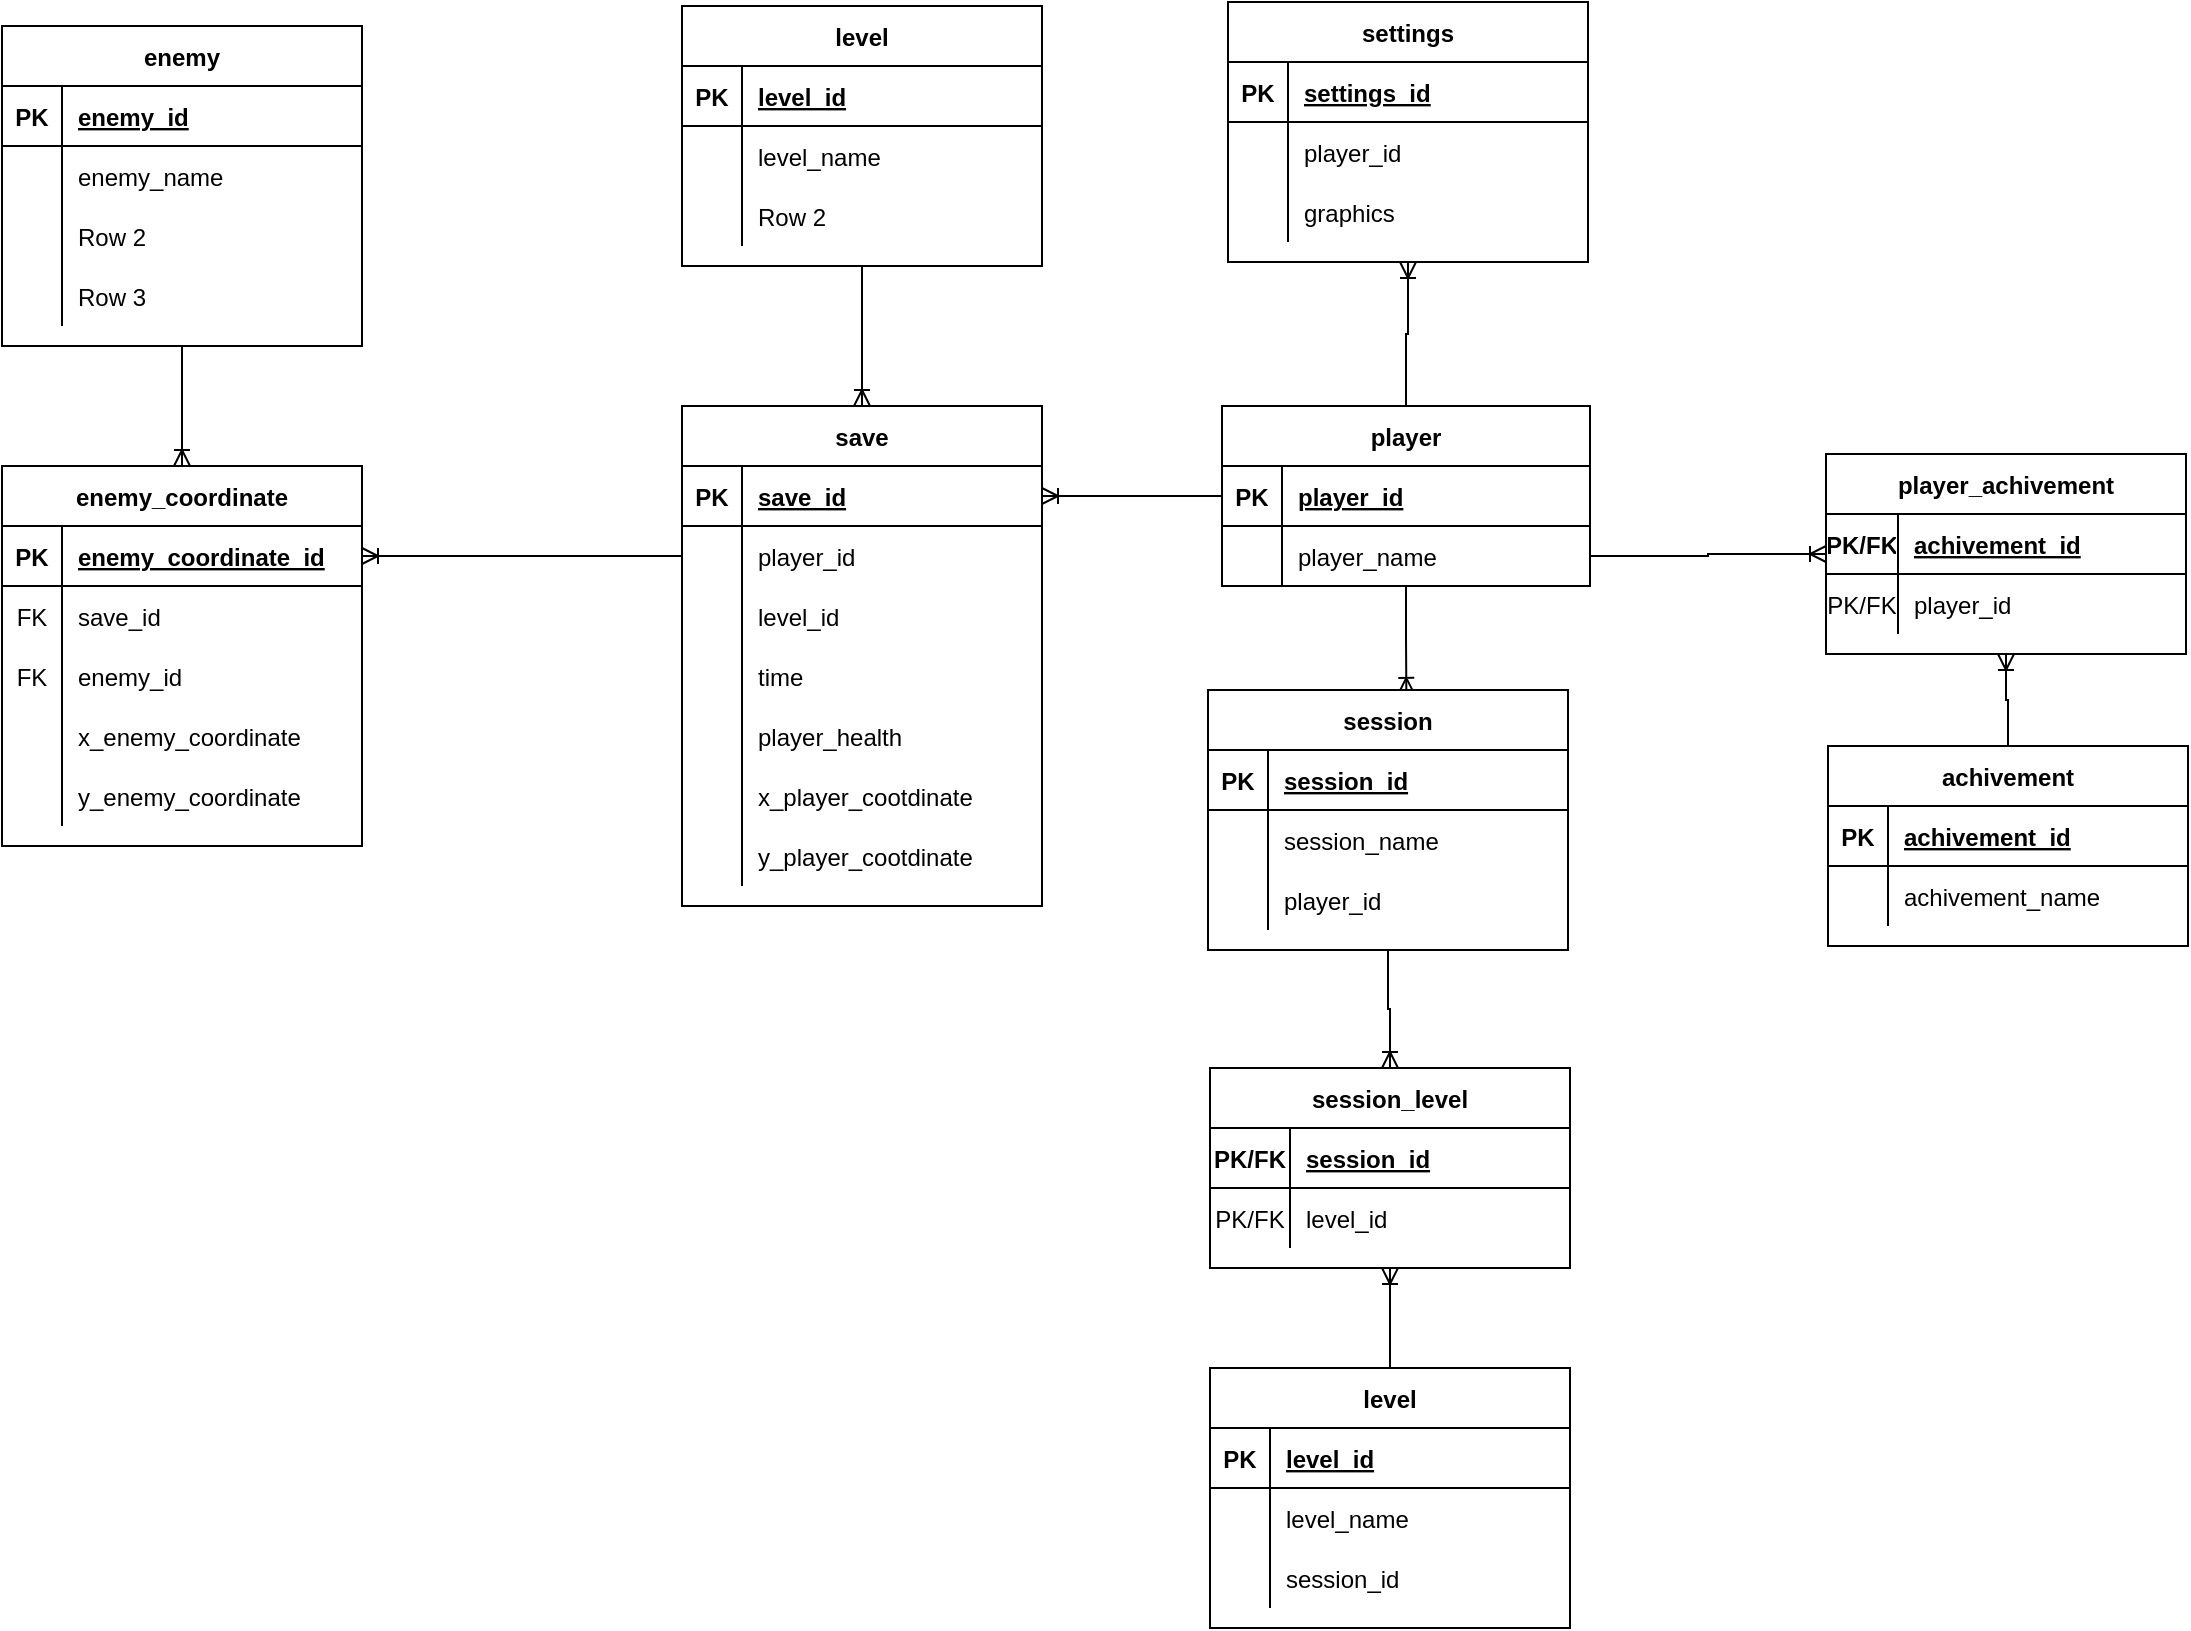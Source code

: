 <mxfile version="20.7.4" type="device"><diagram id="g3M--DwqCFLTSeb4jEzi" name="Страница 1"><mxGraphModel dx="1991" dy="1094" grid="1" gridSize="10" guides="1" tooltips="1" connect="1" arrows="1" fold="1" page="1" pageScale="1" pageWidth="827" pageHeight="1169" math="0" shadow="0"><root><mxCell id="0"/><mxCell id="1" parent="0"/><mxCell id="gzmJOsKCDwlrmbXUU4vh-43" value="" style="edgeStyle=orthogonalEdgeStyle;fontSize=12;html=1;endArrow=ERoneToMany;rounded=0;entryX=0.5;entryY=1;entryDx=0;entryDy=0;" parent="1" source="-hoojX2LVRHUCCKBzYkK-126" target="gzmJOsKCDwlrmbXUU4vh-44" edge="1"><mxGeometry width="100" height="100" relative="1" as="geometry"><mxPoint x="322" y="215" as="sourcePoint"/><mxPoint x="270" y="245" as="targetPoint"/></mxGeometry></mxCell><mxCell id="gzmJOsKCDwlrmbXUU4vh-44" value="settings" style="shape=table;startSize=30;container=1;collapsible=1;childLayout=tableLayout;fixedRows=1;rowLines=0;fontStyle=1;align=center;resizeLast=1;" parent="1" vertex="1"><mxGeometry x="1363" y="28" width="180" height="130" as="geometry"/></mxCell><mxCell id="gzmJOsKCDwlrmbXUU4vh-45" value="" style="shape=tableRow;horizontal=0;startSize=0;swimlaneHead=0;swimlaneBody=0;fillColor=none;collapsible=0;dropTarget=0;points=[[0,0.5],[1,0.5]];portConstraint=eastwest;top=0;left=0;right=0;bottom=1;" parent="gzmJOsKCDwlrmbXUU4vh-44" vertex="1"><mxGeometry y="30" width="180" height="30" as="geometry"/></mxCell><mxCell id="gzmJOsKCDwlrmbXUU4vh-46" value="PK" style="shape=partialRectangle;connectable=0;fillColor=none;top=0;left=0;bottom=0;right=0;fontStyle=1;overflow=hidden;" parent="gzmJOsKCDwlrmbXUU4vh-45" vertex="1"><mxGeometry width="30" height="30" as="geometry"><mxRectangle width="30" height="30" as="alternateBounds"/></mxGeometry></mxCell><mxCell id="gzmJOsKCDwlrmbXUU4vh-47" value="settings_id" style="shape=partialRectangle;connectable=0;fillColor=none;top=0;left=0;bottom=0;right=0;align=left;spacingLeft=6;fontStyle=5;overflow=hidden;" parent="gzmJOsKCDwlrmbXUU4vh-45" vertex="1"><mxGeometry x="30" width="150" height="30" as="geometry"><mxRectangle width="150" height="30" as="alternateBounds"/></mxGeometry></mxCell><mxCell id="gzmJOsKCDwlrmbXUU4vh-54" value="" style="shape=tableRow;horizontal=0;startSize=0;swimlaneHead=0;swimlaneBody=0;fillColor=none;collapsible=0;dropTarget=0;points=[[0,0.5],[1,0.5]];portConstraint=eastwest;top=0;left=0;right=0;bottom=0;" parent="gzmJOsKCDwlrmbXUU4vh-44" vertex="1"><mxGeometry y="60" width="180" height="30" as="geometry"/></mxCell><mxCell id="gzmJOsKCDwlrmbXUU4vh-55" value="" style="shape=partialRectangle;connectable=0;fillColor=none;top=0;left=0;bottom=0;right=0;editable=1;overflow=hidden;" parent="gzmJOsKCDwlrmbXUU4vh-54" vertex="1"><mxGeometry width="30" height="30" as="geometry"><mxRectangle width="30" height="30" as="alternateBounds"/></mxGeometry></mxCell><mxCell id="gzmJOsKCDwlrmbXUU4vh-56" value="player_id" style="shape=partialRectangle;connectable=0;fillColor=none;top=0;left=0;bottom=0;right=0;align=left;spacingLeft=6;overflow=hidden;" parent="gzmJOsKCDwlrmbXUU4vh-54" vertex="1"><mxGeometry x="30" width="150" height="30" as="geometry"><mxRectangle width="150" height="30" as="alternateBounds"/></mxGeometry></mxCell><mxCell id="gzmJOsKCDwlrmbXUU4vh-48" value="" style="shape=tableRow;horizontal=0;startSize=0;swimlaneHead=0;swimlaneBody=0;fillColor=none;collapsible=0;dropTarget=0;points=[[0,0.5],[1,0.5]];portConstraint=eastwest;top=0;left=0;right=0;bottom=0;" parent="gzmJOsKCDwlrmbXUU4vh-44" vertex="1"><mxGeometry y="90" width="180" height="30" as="geometry"/></mxCell><mxCell id="gzmJOsKCDwlrmbXUU4vh-49" value="" style="shape=partialRectangle;connectable=0;fillColor=none;top=0;left=0;bottom=0;right=0;editable=1;overflow=hidden;" parent="gzmJOsKCDwlrmbXUU4vh-48" vertex="1"><mxGeometry width="30" height="30" as="geometry"><mxRectangle width="30" height="30" as="alternateBounds"/></mxGeometry></mxCell><mxCell id="gzmJOsKCDwlrmbXUU4vh-50" value="graphics" style="shape=partialRectangle;connectable=0;fillColor=none;top=0;left=0;bottom=0;right=0;align=left;spacingLeft=6;overflow=hidden;" parent="gzmJOsKCDwlrmbXUU4vh-48" vertex="1"><mxGeometry x="30" width="150" height="30" as="geometry"><mxRectangle width="150" height="30" as="alternateBounds"/></mxGeometry></mxCell><mxCell id="-hoojX2LVRHUCCKBzYkK-8" value="" style="edgeStyle=orthogonalEdgeStyle;fontSize=12;html=1;endArrow=ERoneToMany;rounded=0;entryX=0.551;entryY=0.015;entryDx=0;entryDy=0;entryPerimeter=0;" edge="1" parent="1" source="-hoojX2LVRHUCCKBzYkK-126" target="-hoojX2LVRHUCCKBzYkK-9"><mxGeometry width="100" height="100" relative="1" as="geometry"><mxPoint x="520" y="465" as="sourcePoint"/><mxPoint x="430" y="495" as="targetPoint"/></mxGeometry></mxCell><mxCell id="-hoojX2LVRHUCCKBzYkK-9" value="session" style="shape=table;startSize=30;container=1;collapsible=1;childLayout=tableLayout;fixedRows=1;rowLines=0;fontStyle=1;align=center;resizeLast=1;" vertex="1" parent="1"><mxGeometry x="1353" y="372" width="180" height="130" as="geometry"/></mxCell><mxCell id="-hoojX2LVRHUCCKBzYkK-10" value="" style="shape=tableRow;horizontal=0;startSize=0;swimlaneHead=0;swimlaneBody=0;fillColor=none;collapsible=0;dropTarget=0;points=[[0,0.5],[1,0.5]];portConstraint=eastwest;top=0;left=0;right=0;bottom=1;" vertex="1" parent="-hoojX2LVRHUCCKBzYkK-9"><mxGeometry y="30" width="180" height="30" as="geometry"/></mxCell><mxCell id="-hoojX2LVRHUCCKBzYkK-11" value="PK" style="shape=partialRectangle;connectable=0;fillColor=none;top=0;left=0;bottom=0;right=0;fontStyle=1;overflow=hidden;" vertex="1" parent="-hoojX2LVRHUCCKBzYkK-10"><mxGeometry width="30" height="30" as="geometry"><mxRectangle width="30" height="30" as="alternateBounds"/></mxGeometry></mxCell><mxCell id="-hoojX2LVRHUCCKBzYkK-12" value="session_id" style="shape=partialRectangle;connectable=0;fillColor=none;top=0;left=0;bottom=0;right=0;align=left;spacingLeft=6;fontStyle=5;overflow=hidden;" vertex="1" parent="-hoojX2LVRHUCCKBzYkK-10"><mxGeometry x="30" width="150" height="30" as="geometry"><mxRectangle width="150" height="30" as="alternateBounds"/></mxGeometry></mxCell><mxCell id="-hoojX2LVRHUCCKBzYkK-13" value="" style="shape=tableRow;horizontal=0;startSize=0;swimlaneHead=0;swimlaneBody=0;fillColor=none;collapsible=0;dropTarget=0;points=[[0,0.5],[1,0.5]];portConstraint=eastwest;top=0;left=0;right=0;bottom=0;" vertex="1" parent="-hoojX2LVRHUCCKBzYkK-9"><mxGeometry y="60" width="180" height="30" as="geometry"/></mxCell><mxCell id="-hoojX2LVRHUCCKBzYkK-14" value="" style="shape=partialRectangle;connectable=0;fillColor=none;top=0;left=0;bottom=0;right=0;editable=1;overflow=hidden;" vertex="1" parent="-hoojX2LVRHUCCKBzYkK-13"><mxGeometry width="30" height="30" as="geometry"><mxRectangle width="30" height="30" as="alternateBounds"/></mxGeometry></mxCell><mxCell id="-hoojX2LVRHUCCKBzYkK-15" value="session_name" style="shape=partialRectangle;connectable=0;fillColor=none;top=0;left=0;bottom=0;right=0;align=left;spacingLeft=6;overflow=hidden;" vertex="1" parent="-hoojX2LVRHUCCKBzYkK-13"><mxGeometry x="30" width="150" height="30" as="geometry"><mxRectangle width="150" height="30" as="alternateBounds"/></mxGeometry></mxCell><mxCell id="-hoojX2LVRHUCCKBzYkK-16" value="" style="shape=tableRow;horizontal=0;startSize=0;swimlaneHead=0;swimlaneBody=0;fillColor=none;collapsible=0;dropTarget=0;points=[[0,0.5],[1,0.5]];portConstraint=eastwest;top=0;left=0;right=0;bottom=0;" vertex="1" parent="-hoojX2LVRHUCCKBzYkK-9"><mxGeometry y="90" width="180" height="30" as="geometry"/></mxCell><mxCell id="-hoojX2LVRHUCCKBzYkK-17" value="" style="shape=partialRectangle;connectable=0;fillColor=none;top=0;left=0;bottom=0;right=0;editable=1;overflow=hidden;" vertex="1" parent="-hoojX2LVRHUCCKBzYkK-16"><mxGeometry width="30" height="30" as="geometry"><mxRectangle width="30" height="30" as="alternateBounds"/></mxGeometry></mxCell><mxCell id="-hoojX2LVRHUCCKBzYkK-18" value="player_id" style="shape=partialRectangle;connectable=0;fillColor=none;top=0;left=0;bottom=0;right=0;align=left;spacingLeft=6;overflow=hidden;" vertex="1" parent="-hoojX2LVRHUCCKBzYkK-16"><mxGeometry x="30" width="150" height="30" as="geometry"><mxRectangle width="150" height="30" as="alternateBounds"/></mxGeometry></mxCell><mxCell id="-hoojX2LVRHUCCKBzYkK-19" value="level" style="shape=table;startSize=30;container=1;collapsible=1;childLayout=tableLayout;fixedRows=1;rowLines=0;fontStyle=1;align=center;resizeLast=1;" vertex="1" parent="1"><mxGeometry x="1354" y="711" width="180" height="130" as="geometry"/></mxCell><mxCell id="-hoojX2LVRHUCCKBzYkK-20" value="" style="shape=tableRow;horizontal=0;startSize=0;swimlaneHead=0;swimlaneBody=0;fillColor=none;collapsible=0;dropTarget=0;points=[[0,0.5],[1,0.5]];portConstraint=eastwest;top=0;left=0;right=0;bottom=1;" vertex="1" parent="-hoojX2LVRHUCCKBzYkK-19"><mxGeometry y="30" width="180" height="30" as="geometry"/></mxCell><mxCell id="-hoojX2LVRHUCCKBzYkK-21" value="PK" style="shape=partialRectangle;connectable=0;fillColor=none;top=0;left=0;bottom=0;right=0;fontStyle=1;overflow=hidden;" vertex="1" parent="-hoojX2LVRHUCCKBzYkK-20"><mxGeometry width="30" height="30" as="geometry"><mxRectangle width="30" height="30" as="alternateBounds"/></mxGeometry></mxCell><mxCell id="-hoojX2LVRHUCCKBzYkK-22" value="level_id" style="shape=partialRectangle;connectable=0;fillColor=none;top=0;left=0;bottom=0;right=0;align=left;spacingLeft=6;fontStyle=5;overflow=hidden;" vertex="1" parent="-hoojX2LVRHUCCKBzYkK-20"><mxGeometry x="30" width="150" height="30" as="geometry"><mxRectangle width="150" height="30" as="alternateBounds"/></mxGeometry></mxCell><mxCell id="-hoojX2LVRHUCCKBzYkK-23" value="" style="shape=tableRow;horizontal=0;startSize=0;swimlaneHead=0;swimlaneBody=0;fillColor=none;collapsible=0;dropTarget=0;points=[[0,0.5],[1,0.5]];portConstraint=eastwest;top=0;left=0;right=0;bottom=0;" vertex="1" parent="-hoojX2LVRHUCCKBzYkK-19"><mxGeometry y="60" width="180" height="30" as="geometry"/></mxCell><mxCell id="-hoojX2LVRHUCCKBzYkK-24" value="" style="shape=partialRectangle;connectable=0;fillColor=none;top=0;left=0;bottom=0;right=0;editable=1;overflow=hidden;" vertex="1" parent="-hoojX2LVRHUCCKBzYkK-23"><mxGeometry width="30" height="30" as="geometry"><mxRectangle width="30" height="30" as="alternateBounds"/></mxGeometry></mxCell><mxCell id="-hoojX2LVRHUCCKBzYkK-25" value="level_name" style="shape=partialRectangle;connectable=0;fillColor=none;top=0;left=0;bottom=0;right=0;align=left;spacingLeft=6;overflow=hidden;" vertex="1" parent="-hoojX2LVRHUCCKBzYkK-23"><mxGeometry x="30" width="150" height="30" as="geometry"><mxRectangle width="150" height="30" as="alternateBounds"/></mxGeometry></mxCell><mxCell id="-hoojX2LVRHUCCKBzYkK-26" value="" style="shape=tableRow;horizontal=0;startSize=0;swimlaneHead=0;swimlaneBody=0;fillColor=none;collapsible=0;dropTarget=0;points=[[0,0.5],[1,0.5]];portConstraint=eastwest;top=0;left=0;right=0;bottom=0;" vertex="1" parent="-hoojX2LVRHUCCKBzYkK-19"><mxGeometry y="90" width="180" height="30" as="geometry"/></mxCell><mxCell id="-hoojX2LVRHUCCKBzYkK-27" value="" style="shape=partialRectangle;connectable=0;fillColor=none;top=0;left=0;bottom=0;right=0;editable=1;overflow=hidden;" vertex="1" parent="-hoojX2LVRHUCCKBzYkK-26"><mxGeometry width="30" height="30" as="geometry"><mxRectangle width="30" height="30" as="alternateBounds"/></mxGeometry></mxCell><mxCell id="-hoojX2LVRHUCCKBzYkK-28" value="session_id" style="shape=partialRectangle;connectable=0;fillColor=none;top=0;left=0;bottom=0;right=0;align=left;spacingLeft=6;overflow=hidden;" vertex="1" parent="-hoojX2LVRHUCCKBzYkK-26"><mxGeometry x="30" width="150" height="30" as="geometry"><mxRectangle width="150" height="30" as="alternateBounds"/></mxGeometry></mxCell><mxCell id="-hoojX2LVRHUCCKBzYkK-29" value="" style="edgeStyle=orthogonalEdgeStyle;fontSize=12;html=1;endArrow=ERoneToMany;rounded=0;exitX=0.5;exitY=1;exitDx=0;exitDy=0;entryX=0.5;entryY=0;entryDx=0;entryDy=0;" edge="1" parent="1" source="-hoojX2LVRHUCCKBzYkK-9" target="-hoojX2LVRHUCCKBzYkK-46"><mxGeometry width="100" height="100" relative="1" as="geometry"><mxPoint x="1672" y="505" as="sourcePoint"/><mxPoint x="1312" y="460" as="targetPoint"/></mxGeometry></mxCell><mxCell id="-hoojX2LVRHUCCKBzYkK-30" value="achivement" style="shape=table;startSize=30;container=1;collapsible=1;childLayout=tableLayout;fixedRows=1;rowLines=0;fontStyle=1;align=center;resizeLast=1;" vertex="1" parent="1"><mxGeometry x="1663" y="400" width="180" height="100" as="geometry"/></mxCell><mxCell id="-hoojX2LVRHUCCKBzYkK-31" value="" style="shape=tableRow;horizontal=0;startSize=0;swimlaneHead=0;swimlaneBody=0;fillColor=none;collapsible=0;dropTarget=0;points=[[0,0.5],[1,0.5]];portConstraint=eastwest;top=0;left=0;right=0;bottom=1;" vertex="1" parent="-hoojX2LVRHUCCKBzYkK-30"><mxGeometry y="30" width="180" height="30" as="geometry"/></mxCell><mxCell id="-hoojX2LVRHUCCKBzYkK-32" value="PK" style="shape=partialRectangle;connectable=0;fillColor=none;top=0;left=0;bottom=0;right=0;fontStyle=1;overflow=hidden;" vertex="1" parent="-hoojX2LVRHUCCKBzYkK-31"><mxGeometry width="30" height="30" as="geometry"><mxRectangle width="30" height="30" as="alternateBounds"/></mxGeometry></mxCell><mxCell id="-hoojX2LVRHUCCKBzYkK-33" value="achivement_id" style="shape=partialRectangle;connectable=0;fillColor=none;top=0;left=0;bottom=0;right=0;align=left;spacingLeft=6;fontStyle=5;overflow=hidden;" vertex="1" parent="-hoojX2LVRHUCCKBzYkK-31"><mxGeometry x="30" width="150" height="30" as="geometry"><mxRectangle width="150" height="30" as="alternateBounds"/></mxGeometry></mxCell><mxCell id="-hoojX2LVRHUCCKBzYkK-34" value="" style="shape=tableRow;horizontal=0;startSize=0;swimlaneHead=0;swimlaneBody=0;fillColor=none;collapsible=0;dropTarget=0;points=[[0,0.5],[1,0.5]];portConstraint=eastwest;top=0;left=0;right=0;bottom=0;" vertex="1" parent="-hoojX2LVRHUCCKBzYkK-30"><mxGeometry y="60" width="180" height="30" as="geometry"/></mxCell><mxCell id="-hoojX2LVRHUCCKBzYkK-35" value="" style="shape=partialRectangle;connectable=0;fillColor=none;top=0;left=0;bottom=0;right=0;editable=1;overflow=hidden;" vertex="1" parent="-hoojX2LVRHUCCKBzYkK-34"><mxGeometry width="30" height="30" as="geometry"><mxRectangle width="30" height="30" as="alternateBounds"/></mxGeometry></mxCell><mxCell id="-hoojX2LVRHUCCKBzYkK-36" value="achivement_name" style="shape=partialRectangle;connectable=0;fillColor=none;top=0;left=0;bottom=0;right=0;align=left;spacingLeft=6;overflow=hidden;" vertex="1" parent="-hoojX2LVRHUCCKBzYkK-34"><mxGeometry x="30" width="150" height="30" as="geometry"><mxRectangle width="150" height="30" as="alternateBounds"/></mxGeometry></mxCell><mxCell id="-hoojX2LVRHUCCKBzYkK-37" value="player_achivement" style="shape=table;startSize=30;container=1;collapsible=1;childLayout=tableLayout;fixedRows=1;rowLines=0;fontStyle=1;align=center;resizeLast=1;" vertex="1" parent="1"><mxGeometry x="1662" y="254" width="180" height="100" as="geometry"/></mxCell><mxCell id="-hoojX2LVRHUCCKBzYkK-38" value="" style="shape=tableRow;horizontal=0;startSize=0;swimlaneHead=0;swimlaneBody=0;fillColor=none;collapsible=0;dropTarget=0;points=[[0,0.5],[1,0.5]];portConstraint=eastwest;top=0;left=0;right=0;bottom=1;" vertex="1" parent="-hoojX2LVRHUCCKBzYkK-37"><mxGeometry y="30" width="180" height="30" as="geometry"/></mxCell><mxCell id="-hoojX2LVRHUCCKBzYkK-39" value="PK/FK" style="shape=partialRectangle;connectable=0;fillColor=none;top=0;left=0;bottom=0;right=0;fontStyle=1;overflow=hidden;" vertex="1" parent="-hoojX2LVRHUCCKBzYkK-38"><mxGeometry width="36" height="30" as="geometry"><mxRectangle width="36" height="30" as="alternateBounds"/></mxGeometry></mxCell><mxCell id="-hoojX2LVRHUCCKBzYkK-40" value="achivement_id" style="shape=partialRectangle;connectable=0;fillColor=none;top=0;left=0;bottom=0;right=0;align=left;spacingLeft=6;fontStyle=5;overflow=hidden;" vertex="1" parent="-hoojX2LVRHUCCKBzYkK-38"><mxGeometry x="36" width="144" height="30" as="geometry"><mxRectangle width="144" height="30" as="alternateBounds"/></mxGeometry></mxCell><mxCell id="-hoojX2LVRHUCCKBzYkK-41" value="" style="shape=tableRow;horizontal=0;startSize=0;swimlaneHead=0;swimlaneBody=0;fillColor=none;collapsible=0;dropTarget=0;points=[[0,0.5],[1,0.5]];portConstraint=eastwest;top=0;left=0;right=0;bottom=0;" vertex="1" parent="-hoojX2LVRHUCCKBzYkK-37"><mxGeometry y="60" width="180" height="30" as="geometry"/></mxCell><mxCell id="-hoojX2LVRHUCCKBzYkK-42" value="PK/FK" style="shape=partialRectangle;connectable=0;fillColor=none;top=0;left=0;bottom=0;right=0;editable=1;overflow=hidden;" vertex="1" parent="-hoojX2LVRHUCCKBzYkK-41"><mxGeometry width="36" height="30" as="geometry"><mxRectangle width="36" height="30" as="alternateBounds"/></mxGeometry></mxCell><mxCell id="-hoojX2LVRHUCCKBzYkK-43" value="player_id" style="shape=partialRectangle;connectable=0;fillColor=none;top=0;left=0;bottom=0;right=0;align=left;spacingLeft=6;overflow=hidden;" vertex="1" parent="-hoojX2LVRHUCCKBzYkK-41"><mxGeometry x="36" width="144" height="30" as="geometry"><mxRectangle width="144" height="30" as="alternateBounds"/></mxGeometry></mxCell><mxCell id="-hoojX2LVRHUCCKBzYkK-44" value="" style="edgeStyle=orthogonalEdgeStyle;fontSize=12;html=1;endArrow=ERoneToMany;rounded=0;" edge="1" parent="1" source="-hoojX2LVRHUCCKBzYkK-130" target="-hoojX2LVRHUCCKBzYkK-37"><mxGeometry width="100" height="100" relative="1" as="geometry"><mxPoint x="616.048" y="510" as="sourcePoint"/><mxPoint x="430" y="475" as="targetPoint"/></mxGeometry></mxCell><mxCell id="-hoojX2LVRHUCCKBzYkK-45" value="" style="edgeStyle=orthogonalEdgeStyle;fontSize=12;html=1;endArrow=ERoneToMany;rounded=0;exitX=0.5;exitY=0;exitDx=0;exitDy=0;entryX=0.5;entryY=1;entryDx=0;entryDy=0;" edge="1" parent="1" source="-hoojX2LVRHUCCKBzYkK-30" target="-hoojX2LVRHUCCKBzYkK-37"><mxGeometry width="100" height="100" relative="1" as="geometry"><mxPoint x="1680" y="165" as="sourcePoint"/><mxPoint x="1580" y="165" as="targetPoint"/></mxGeometry></mxCell><mxCell id="-hoojX2LVRHUCCKBzYkK-46" value="session_level" style="shape=table;startSize=30;container=1;collapsible=1;childLayout=tableLayout;fixedRows=1;rowLines=0;fontStyle=1;align=center;resizeLast=1;" vertex="1" parent="1"><mxGeometry x="1354" y="561" width="180" height="100" as="geometry"/></mxCell><mxCell id="-hoojX2LVRHUCCKBzYkK-47" value="" style="shape=tableRow;horizontal=0;startSize=0;swimlaneHead=0;swimlaneBody=0;fillColor=none;collapsible=0;dropTarget=0;points=[[0,0.5],[1,0.5]];portConstraint=eastwest;top=0;left=0;right=0;bottom=1;" vertex="1" parent="-hoojX2LVRHUCCKBzYkK-46"><mxGeometry y="30" width="180" height="30" as="geometry"/></mxCell><mxCell id="-hoojX2LVRHUCCKBzYkK-48" value="PK/FK" style="shape=partialRectangle;connectable=0;fillColor=none;top=0;left=0;bottom=0;right=0;fontStyle=1;overflow=hidden;" vertex="1" parent="-hoojX2LVRHUCCKBzYkK-47"><mxGeometry width="40" height="30" as="geometry"><mxRectangle width="40" height="30" as="alternateBounds"/></mxGeometry></mxCell><mxCell id="-hoojX2LVRHUCCKBzYkK-49" value="session_id" style="shape=partialRectangle;connectable=0;fillColor=none;top=0;left=0;bottom=0;right=0;align=left;spacingLeft=6;fontStyle=5;overflow=hidden;" vertex="1" parent="-hoojX2LVRHUCCKBzYkK-47"><mxGeometry x="40" width="140" height="30" as="geometry"><mxRectangle width="140" height="30" as="alternateBounds"/></mxGeometry></mxCell><mxCell id="-hoojX2LVRHUCCKBzYkK-50" value="" style="shape=tableRow;horizontal=0;startSize=0;swimlaneHead=0;swimlaneBody=0;fillColor=none;collapsible=0;dropTarget=0;points=[[0,0.5],[1,0.5]];portConstraint=eastwest;top=0;left=0;right=0;bottom=0;" vertex="1" parent="-hoojX2LVRHUCCKBzYkK-46"><mxGeometry y="60" width="180" height="30" as="geometry"/></mxCell><mxCell id="-hoojX2LVRHUCCKBzYkK-51" value="PK/FK" style="shape=partialRectangle;connectable=0;fillColor=none;top=0;left=0;bottom=0;right=0;editable=1;overflow=hidden;" vertex="1" parent="-hoojX2LVRHUCCKBzYkK-50"><mxGeometry width="40" height="30" as="geometry"><mxRectangle width="40" height="30" as="alternateBounds"/></mxGeometry></mxCell><mxCell id="-hoojX2LVRHUCCKBzYkK-52" value="level_id" style="shape=partialRectangle;connectable=0;fillColor=none;top=0;left=0;bottom=0;right=0;align=left;spacingLeft=6;overflow=hidden;" vertex="1" parent="-hoojX2LVRHUCCKBzYkK-50"><mxGeometry x="40" width="140" height="30" as="geometry"><mxRectangle width="140" height="30" as="alternateBounds"/></mxGeometry></mxCell><mxCell id="-hoojX2LVRHUCCKBzYkK-53" value="" style="edgeStyle=orthogonalEdgeStyle;fontSize=12;html=1;endArrow=ERoneToMany;rounded=0;exitX=0.5;exitY=0;exitDx=0;exitDy=0;entryX=0.5;entryY=1;entryDx=0;entryDy=0;" edge="1" parent="1" source="-hoojX2LVRHUCCKBzYkK-19" target="-hoojX2LVRHUCCKBzYkK-46"><mxGeometry width="100" height="100" relative="1" as="geometry"><mxPoint x="1462" y="550" as="sourcePoint"/><mxPoint x="1452" y="700" as="targetPoint"/></mxGeometry></mxCell><mxCell id="-hoojX2LVRHUCCKBzYkK-126" value="player" style="shape=table;startSize=30;container=1;collapsible=1;childLayout=tableLayout;fixedRows=1;rowLines=0;fontStyle=1;align=center;resizeLast=1;" vertex="1" parent="1"><mxGeometry x="1360" y="230" width="184" height="90" as="geometry"/></mxCell><mxCell id="-hoojX2LVRHUCCKBzYkK-127" value="" style="shape=tableRow;horizontal=0;startSize=0;swimlaneHead=0;swimlaneBody=0;fillColor=none;collapsible=0;dropTarget=0;points=[[0,0.5],[1,0.5]];portConstraint=eastwest;top=0;left=0;right=0;bottom=1;" vertex="1" parent="-hoojX2LVRHUCCKBzYkK-126"><mxGeometry y="30" width="184" height="30" as="geometry"/></mxCell><mxCell id="-hoojX2LVRHUCCKBzYkK-128" value="PK" style="shape=partialRectangle;connectable=0;fillColor=none;top=0;left=0;bottom=0;right=0;fontStyle=1;overflow=hidden;" vertex="1" parent="-hoojX2LVRHUCCKBzYkK-127"><mxGeometry width="30" height="30" as="geometry"><mxRectangle width="30" height="30" as="alternateBounds"/></mxGeometry></mxCell><mxCell id="-hoojX2LVRHUCCKBzYkK-129" value="player_id" style="shape=partialRectangle;connectable=0;fillColor=none;top=0;left=0;bottom=0;right=0;align=left;spacingLeft=6;fontStyle=5;overflow=hidden;" vertex="1" parent="-hoojX2LVRHUCCKBzYkK-127"><mxGeometry x="30" width="154" height="30" as="geometry"><mxRectangle width="154" height="30" as="alternateBounds"/></mxGeometry></mxCell><mxCell id="-hoojX2LVRHUCCKBzYkK-130" value="" style="shape=tableRow;horizontal=0;startSize=0;swimlaneHead=0;swimlaneBody=0;fillColor=none;collapsible=0;dropTarget=0;points=[[0,0.5],[1,0.5]];portConstraint=eastwest;top=0;left=0;right=0;bottom=0;" vertex="1" parent="-hoojX2LVRHUCCKBzYkK-126"><mxGeometry y="60" width="184" height="30" as="geometry"/></mxCell><mxCell id="-hoojX2LVRHUCCKBzYkK-131" value="" style="shape=partialRectangle;connectable=0;fillColor=none;top=0;left=0;bottom=0;right=0;editable=1;overflow=hidden;" vertex="1" parent="-hoojX2LVRHUCCKBzYkK-130"><mxGeometry width="30" height="30" as="geometry"><mxRectangle width="30" height="30" as="alternateBounds"/></mxGeometry></mxCell><mxCell id="-hoojX2LVRHUCCKBzYkK-132" value="player_name" style="shape=partialRectangle;connectable=0;fillColor=none;top=0;left=0;bottom=0;right=0;align=left;spacingLeft=6;overflow=hidden;" vertex="1" parent="-hoojX2LVRHUCCKBzYkK-130"><mxGeometry x="30" width="154" height="30" as="geometry"><mxRectangle width="154" height="30" as="alternateBounds"/></mxGeometry></mxCell><mxCell id="-hoojX2LVRHUCCKBzYkK-133" value="save" style="shape=table;startSize=30;container=1;collapsible=1;childLayout=tableLayout;fixedRows=1;rowLines=0;fontStyle=1;align=center;resizeLast=1;" vertex="1" parent="1"><mxGeometry x="1090" y="230" width="180" height="250" as="geometry"/></mxCell><mxCell id="-hoojX2LVRHUCCKBzYkK-134" value="" style="shape=tableRow;horizontal=0;startSize=0;swimlaneHead=0;swimlaneBody=0;fillColor=none;collapsible=0;dropTarget=0;points=[[0,0.5],[1,0.5]];portConstraint=eastwest;top=0;left=0;right=0;bottom=1;" vertex="1" parent="-hoojX2LVRHUCCKBzYkK-133"><mxGeometry y="30" width="180" height="30" as="geometry"/></mxCell><mxCell id="-hoojX2LVRHUCCKBzYkK-135" value="PK" style="shape=partialRectangle;connectable=0;fillColor=none;top=0;left=0;bottom=0;right=0;fontStyle=1;overflow=hidden;" vertex="1" parent="-hoojX2LVRHUCCKBzYkK-134"><mxGeometry width="30" height="30" as="geometry"><mxRectangle width="30" height="30" as="alternateBounds"/></mxGeometry></mxCell><mxCell id="-hoojX2LVRHUCCKBzYkK-136" value="save_id" style="shape=partialRectangle;connectable=0;fillColor=none;top=0;left=0;bottom=0;right=0;align=left;spacingLeft=6;fontStyle=5;overflow=hidden;" vertex="1" parent="-hoojX2LVRHUCCKBzYkK-134"><mxGeometry x="30" width="150" height="30" as="geometry"><mxRectangle width="150" height="30" as="alternateBounds"/></mxGeometry></mxCell><mxCell id="-hoojX2LVRHUCCKBzYkK-137" value="" style="shape=tableRow;horizontal=0;startSize=0;swimlaneHead=0;swimlaneBody=0;fillColor=none;collapsible=0;dropTarget=0;points=[[0,0.5],[1,0.5]];portConstraint=eastwest;top=0;left=0;right=0;bottom=0;" vertex="1" parent="-hoojX2LVRHUCCKBzYkK-133"><mxGeometry y="60" width="180" height="30" as="geometry"/></mxCell><mxCell id="-hoojX2LVRHUCCKBzYkK-138" value="" style="shape=partialRectangle;connectable=0;fillColor=none;top=0;left=0;bottom=0;right=0;editable=1;overflow=hidden;" vertex="1" parent="-hoojX2LVRHUCCKBzYkK-137"><mxGeometry width="30" height="30" as="geometry"><mxRectangle width="30" height="30" as="alternateBounds"/></mxGeometry></mxCell><mxCell id="-hoojX2LVRHUCCKBzYkK-139" value="player_id" style="shape=partialRectangle;connectable=0;fillColor=none;top=0;left=0;bottom=0;right=0;align=left;spacingLeft=6;overflow=hidden;" vertex="1" parent="-hoojX2LVRHUCCKBzYkK-137"><mxGeometry x="30" width="150" height="30" as="geometry"><mxRectangle width="150" height="30" as="alternateBounds"/></mxGeometry></mxCell><mxCell id="-hoojX2LVRHUCCKBzYkK-140" value="" style="shape=tableRow;horizontal=0;startSize=0;swimlaneHead=0;swimlaneBody=0;fillColor=none;collapsible=0;dropTarget=0;points=[[0,0.5],[1,0.5]];portConstraint=eastwest;top=0;left=0;right=0;bottom=0;" vertex="1" parent="-hoojX2LVRHUCCKBzYkK-133"><mxGeometry y="90" width="180" height="30" as="geometry"/></mxCell><mxCell id="-hoojX2LVRHUCCKBzYkK-141" value="" style="shape=partialRectangle;connectable=0;fillColor=none;top=0;left=0;bottom=0;right=0;editable=1;overflow=hidden;" vertex="1" parent="-hoojX2LVRHUCCKBzYkK-140"><mxGeometry width="30" height="30" as="geometry"><mxRectangle width="30" height="30" as="alternateBounds"/></mxGeometry></mxCell><mxCell id="-hoojX2LVRHUCCKBzYkK-142" value="level_id" style="shape=partialRectangle;connectable=0;fillColor=none;top=0;left=0;bottom=0;right=0;align=left;spacingLeft=6;overflow=hidden;" vertex="1" parent="-hoojX2LVRHUCCKBzYkK-140"><mxGeometry x="30" width="150" height="30" as="geometry"><mxRectangle width="150" height="30" as="alternateBounds"/></mxGeometry></mxCell><mxCell id="-hoojX2LVRHUCCKBzYkK-143" value="" style="shape=tableRow;horizontal=0;startSize=0;swimlaneHead=0;swimlaneBody=0;fillColor=none;collapsible=0;dropTarget=0;points=[[0,0.5],[1,0.5]];portConstraint=eastwest;top=0;left=0;right=0;bottom=0;" vertex="1" parent="-hoojX2LVRHUCCKBzYkK-133"><mxGeometry y="120" width="180" height="30" as="geometry"/></mxCell><mxCell id="-hoojX2LVRHUCCKBzYkK-144" value="" style="shape=partialRectangle;connectable=0;fillColor=none;top=0;left=0;bottom=0;right=0;editable=1;overflow=hidden;" vertex="1" parent="-hoojX2LVRHUCCKBzYkK-143"><mxGeometry width="30" height="30" as="geometry"><mxRectangle width="30" height="30" as="alternateBounds"/></mxGeometry></mxCell><mxCell id="-hoojX2LVRHUCCKBzYkK-145" value="time" style="shape=partialRectangle;connectable=0;fillColor=none;top=0;left=0;bottom=0;right=0;align=left;spacingLeft=6;overflow=hidden;" vertex="1" parent="-hoojX2LVRHUCCKBzYkK-143"><mxGeometry x="30" width="150" height="30" as="geometry"><mxRectangle width="150" height="30" as="alternateBounds"/></mxGeometry></mxCell><mxCell id="-hoojX2LVRHUCCKBzYkK-146" value="" style="shape=tableRow;horizontal=0;startSize=0;swimlaneHead=0;swimlaneBody=0;fillColor=none;collapsible=0;dropTarget=0;points=[[0,0.5],[1,0.5]];portConstraint=eastwest;top=0;left=0;right=0;bottom=0;" vertex="1" parent="-hoojX2LVRHUCCKBzYkK-133"><mxGeometry y="150" width="180" height="30" as="geometry"/></mxCell><mxCell id="-hoojX2LVRHUCCKBzYkK-147" value="" style="shape=partialRectangle;connectable=0;fillColor=none;top=0;left=0;bottom=0;right=0;editable=1;overflow=hidden;" vertex="1" parent="-hoojX2LVRHUCCKBzYkK-146"><mxGeometry width="30" height="30" as="geometry"><mxRectangle width="30" height="30" as="alternateBounds"/></mxGeometry></mxCell><mxCell id="-hoojX2LVRHUCCKBzYkK-148" value="player_health" style="shape=partialRectangle;connectable=0;fillColor=none;top=0;left=0;bottom=0;right=0;align=left;spacingLeft=6;overflow=hidden;" vertex="1" parent="-hoojX2LVRHUCCKBzYkK-146"><mxGeometry x="30" width="150" height="30" as="geometry"><mxRectangle width="150" height="30" as="alternateBounds"/></mxGeometry></mxCell><mxCell id="-hoojX2LVRHUCCKBzYkK-149" value="" style="shape=tableRow;horizontal=0;startSize=0;swimlaneHead=0;swimlaneBody=0;fillColor=none;collapsible=0;dropTarget=0;points=[[0,0.5],[1,0.5]];portConstraint=eastwest;top=0;left=0;right=0;bottom=0;" vertex="1" parent="-hoojX2LVRHUCCKBzYkK-133"><mxGeometry y="180" width="180" height="30" as="geometry"/></mxCell><mxCell id="-hoojX2LVRHUCCKBzYkK-150" value="" style="shape=partialRectangle;connectable=0;fillColor=none;top=0;left=0;bottom=0;right=0;editable=1;overflow=hidden;" vertex="1" parent="-hoojX2LVRHUCCKBzYkK-149"><mxGeometry width="30" height="30" as="geometry"><mxRectangle width="30" height="30" as="alternateBounds"/></mxGeometry></mxCell><mxCell id="-hoojX2LVRHUCCKBzYkK-151" value="x_player_cootdinate" style="shape=partialRectangle;connectable=0;fillColor=none;top=0;left=0;bottom=0;right=0;align=left;spacingLeft=6;overflow=hidden;" vertex="1" parent="-hoojX2LVRHUCCKBzYkK-149"><mxGeometry x="30" width="150" height="30" as="geometry"><mxRectangle width="150" height="30" as="alternateBounds"/></mxGeometry></mxCell><mxCell id="-hoojX2LVRHUCCKBzYkK-152" value="" style="shape=tableRow;horizontal=0;startSize=0;swimlaneHead=0;swimlaneBody=0;fillColor=none;collapsible=0;dropTarget=0;points=[[0,0.5],[1,0.5]];portConstraint=eastwest;top=0;left=0;right=0;bottom=0;" vertex="1" parent="-hoojX2LVRHUCCKBzYkK-133"><mxGeometry y="210" width="180" height="30" as="geometry"/></mxCell><mxCell id="-hoojX2LVRHUCCKBzYkK-153" value="" style="shape=partialRectangle;connectable=0;fillColor=none;top=0;left=0;bottom=0;right=0;editable=1;overflow=hidden;" vertex="1" parent="-hoojX2LVRHUCCKBzYkK-152"><mxGeometry width="30" height="30" as="geometry"><mxRectangle width="30" height="30" as="alternateBounds"/></mxGeometry></mxCell><mxCell id="-hoojX2LVRHUCCKBzYkK-154" value="y_player_cootdinate" style="shape=partialRectangle;connectable=0;fillColor=none;top=0;left=0;bottom=0;right=0;align=left;spacingLeft=6;overflow=hidden;" vertex="1" parent="-hoojX2LVRHUCCKBzYkK-152"><mxGeometry x="30" width="150" height="30" as="geometry"><mxRectangle width="150" height="30" as="alternateBounds"/></mxGeometry></mxCell><mxCell id="-hoojX2LVRHUCCKBzYkK-155" value="" style="edgeStyle=orthogonalEdgeStyle;fontSize=12;html=1;endArrow=ERoneToMany;rounded=0;exitX=0;exitY=0.5;exitDx=0;exitDy=0;" edge="1" parent="1" source="-hoojX2LVRHUCCKBzYkK-127" target="-hoojX2LVRHUCCKBzYkK-134"><mxGeometry width="100" height="100" relative="1" as="geometry"><mxPoint x="1360" y="470" as="sourcePoint"/><mxPoint x="1460" y="370" as="targetPoint"/></mxGeometry></mxCell><mxCell id="-hoojX2LVRHUCCKBzYkK-156" value="level" style="shape=table;startSize=30;container=1;collapsible=1;childLayout=tableLayout;fixedRows=1;rowLines=0;fontStyle=1;align=center;resizeLast=1;" vertex="1" parent="1"><mxGeometry x="1090" y="30" width="180" height="130" as="geometry"/></mxCell><mxCell id="-hoojX2LVRHUCCKBzYkK-157" value="" style="shape=tableRow;horizontal=0;startSize=0;swimlaneHead=0;swimlaneBody=0;fillColor=none;collapsible=0;dropTarget=0;points=[[0,0.5],[1,0.5]];portConstraint=eastwest;top=0;left=0;right=0;bottom=1;" vertex="1" parent="-hoojX2LVRHUCCKBzYkK-156"><mxGeometry y="30" width="180" height="30" as="geometry"/></mxCell><mxCell id="-hoojX2LVRHUCCKBzYkK-158" value="PK" style="shape=partialRectangle;connectable=0;fillColor=none;top=0;left=0;bottom=0;right=0;fontStyle=1;overflow=hidden;" vertex="1" parent="-hoojX2LVRHUCCKBzYkK-157"><mxGeometry width="30" height="30" as="geometry"><mxRectangle width="30" height="30" as="alternateBounds"/></mxGeometry></mxCell><mxCell id="-hoojX2LVRHUCCKBzYkK-159" value="level_id" style="shape=partialRectangle;connectable=0;fillColor=none;top=0;left=0;bottom=0;right=0;align=left;spacingLeft=6;fontStyle=5;overflow=hidden;" vertex="1" parent="-hoojX2LVRHUCCKBzYkK-157"><mxGeometry x="30" width="150" height="30" as="geometry"><mxRectangle width="150" height="30" as="alternateBounds"/></mxGeometry></mxCell><mxCell id="-hoojX2LVRHUCCKBzYkK-160" value="" style="shape=tableRow;horizontal=0;startSize=0;swimlaneHead=0;swimlaneBody=0;fillColor=none;collapsible=0;dropTarget=0;points=[[0,0.5],[1,0.5]];portConstraint=eastwest;top=0;left=0;right=0;bottom=0;" vertex="1" parent="-hoojX2LVRHUCCKBzYkK-156"><mxGeometry y="60" width="180" height="30" as="geometry"/></mxCell><mxCell id="-hoojX2LVRHUCCKBzYkK-161" value="" style="shape=partialRectangle;connectable=0;fillColor=none;top=0;left=0;bottom=0;right=0;editable=1;overflow=hidden;" vertex="1" parent="-hoojX2LVRHUCCKBzYkK-160"><mxGeometry width="30" height="30" as="geometry"><mxRectangle width="30" height="30" as="alternateBounds"/></mxGeometry></mxCell><mxCell id="-hoojX2LVRHUCCKBzYkK-162" value="level_name" style="shape=partialRectangle;connectable=0;fillColor=none;top=0;left=0;bottom=0;right=0;align=left;spacingLeft=6;overflow=hidden;" vertex="1" parent="-hoojX2LVRHUCCKBzYkK-160"><mxGeometry x="30" width="150" height="30" as="geometry"><mxRectangle width="150" height="30" as="alternateBounds"/></mxGeometry></mxCell><mxCell id="-hoojX2LVRHUCCKBzYkK-163" value="" style="shape=tableRow;horizontal=0;startSize=0;swimlaneHead=0;swimlaneBody=0;fillColor=none;collapsible=0;dropTarget=0;points=[[0,0.5],[1,0.5]];portConstraint=eastwest;top=0;left=0;right=0;bottom=0;" vertex="1" parent="-hoojX2LVRHUCCKBzYkK-156"><mxGeometry y="90" width="180" height="30" as="geometry"/></mxCell><mxCell id="-hoojX2LVRHUCCKBzYkK-164" value="" style="shape=partialRectangle;connectable=0;fillColor=none;top=0;left=0;bottom=0;right=0;editable=1;overflow=hidden;" vertex="1" parent="-hoojX2LVRHUCCKBzYkK-163"><mxGeometry width="30" height="30" as="geometry"><mxRectangle width="30" height="30" as="alternateBounds"/></mxGeometry></mxCell><mxCell id="-hoojX2LVRHUCCKBzYkK-165" value="Row 2" style="shape=partialRectangle;connectable=0;fillColor=none;top=0;left=0;bottom=0;right=0;align=left;spacingLeft=6;overflow=hidden;" vertex="1" parent="-hoojX2LVRHUCCKBzYkK-163"><mxGeometry x="30" width="150" height="30" as="geometry"><mxRectangle width="150" height="30" as="alternateBounds"/></mxGeometry></mxCell><mxCell id="-hoojX2LVRHUCCKBzYkK-166" value="enemy" style="shape=table;startSize=30;container=1;collapsible=1;childLayout=tableLayout;fixedRows=1;rowLines=0;fontStyle=1;align=center;resizeLast=1;" vertex="1" parent="1"><mxGeometry x="750" y="40" width="180" height="160" as="geometry"/></mxCell><mxCell id="-hoojX2LVRHUCCKBzYkK-167" value="" style="shape=tableRow;horizontal=0;startSize=0;swimlaneHead=0;swimlaneBody=0;fillColor=none;collapsible=0;dropTarget=0;points=[[0,0.5],[1,0.5]];portConstraint=eastwest;top=0;left=0;right=0;bottom=1;" vertex="1" parent="-hoojX2LVRHUCCKBzYkK-166"><mxGeometry y="30" width="180" height="30" as="geometry"/></mxCell><mxCell id="-hoojX2LVRHUCCKBzYkK-168" value="PK" style="shape=partialRectangle;connectable=0;fillColor=none;top=0;left=0;bottom=0;right=0;fontStyle=1;overflow=hidden;" vertex="1" parent="-hoojX2LVRHUCCKBzYkK-167"><mxGeometry width="30" height="30" as="geometry"><mxRectangle width="30" height="30" as="alternateBounds"/></mxGeometry></mxCell><mxCell id="-hoojX2LVRHUCCKBzYkK-169" value="enemy_id" style="shape=partialRectangle;connectable=0;fillColor=none;top=0;left=0;bottom=0;right=0;align=left;spacingLeft=6;fontStyle=5;overflow=hidden;" vertex="1" parent="-hoojX2LVRHUCCKBzYkK-167"><mxGeometry x="30" width="150" height="30" as="geometry"><mxRectangle width="150" height="30" as="alternateBounds"/></mxGeometry></mxCell><mxCell id="-hoojX2LVRHUCCKBzYkK-170" value="" style="shape=tableRow;horizontal=0;startSize=0;swimlaneHead=0;swimlaneBody=0;fillColor=none;collapsible=0;dropTarget=0;points=[[0,0.5],[1,0.5]];portConstraint=eastwest;top=0;left=0;right=0;bottom=0;" vertex="1" parent="-hoojX2LVRHUCCKBzYkK-166"><mxGeometry y="60" width="180" height="30" as="geometry"/></mxCell><mxCell id="-hoojX2LVRHUCCKBzYkK-171" value="" style="shape=partialRectangle;connectable=0;fillColor=none;top=0;left=0;bottom=0;right=0;editable=1;overflow=hidden;" vertex="1" parent="-hoojX2LVRHUCCKBzYkK-170"><mxGeometry width="30" height="30" as="geometry"><mxRectangle width="30" height="30" as="alternateBounds"/></mxGeometry></mxCell><mxCell id="-hoojX2LVRHUCCKBzYkK-172" value="enemy_name" style="shape=partialRectangle;connectable=0;fillColor=none;top=0;left=0;bottom=0;right=0;align=left;spacingLeft=6;overflow=hidden;" vertex="1" parent="-hoojX2LVRHUCCKBzYkK-170"><mxGeometry x="30" width="150" height="30" as="geometry"><mxRectangle width="150" height="30" as="alternateBounds"/></mxGeometry></mxCell><mxCell id="-hoojX2LVRHUCCKBzYkK-173" value="" style="shape=tableRow;horizontal=0;startSize=0;swimlaneHead=0;swimlaneBody=0;fillColor=none;collapsible=0;dropTarget=0;points=[[0,0.5],[1,0.5]];portConstraint=eastwest;top=0;left=0;right=0;bottom=0;" vertex="1" parent="-hoojX2LVRHUCCKBzYkK-166"><mxGeometry y="90" width="180" height="30" as="geometry"/></mxCell><mxCell id="-hoojX2LVRHUCCKBzYkK-174" value="" style="shape=partialRectangle;connectable=0;fillColor=none;top=0;left=0;bottom=0;right=0;editable=1;overflow=hidden;" vertex="1" parent="-hoojX2LVRHUCCKBzYkK-173"><mxGeometry width="30" height="30" as="geometry"><mxRectangle width="30" height="30" as="alternateBounds"/></mxGeometry></mxCell><mxCell id="-hoojX2LVRHUCCKBzYkK-175" value="Row 2" style="shape=partialRectangle;connectable=0;fillColor=none;top=0;left=0;bottom=0;right=0;align=left;spacingLeft=6;overflow=hidden;" vertex="1" parent="-hoojX2LVRHUCCKBzYkK-173"><mxGeometry x="30" width="150" height="30" as="geometry"><mxRectangle width="150" height="30" as="alternateBounds"/></mxGeometry></mxCell><mxCell id="-hoojX2LVRHUCCKBzYkK-176" value="" style="shape=tableRow;horizontal=0;startSize=0;swimlaneHead=0;swimlaneBody=0;fillColor=none;collapsible=0;dropTarget=0;points=[[0,0.5],[1,0.5]];portConstraint=eastwest;top=0;left=0;right=0;bottom=0;" vertex="1" parent="-hoojX2LVRHUCCKBzYkK-166"><mxGeometry y="120" width="180" height="30" as="geometry"/></mxCell><mxCell id="-hoojX2LVRHUCCKBzYkK-177" value="" style="shape=partialRectangle;connectable=0;fillColor=none;top=0;left=0;bottom=0;right=0;editable=1;overflow=hidden;" vertex="1" parent="-hoojX2LVRHUCCKBzYkK-176"><mxGeometry width="30" height="30" as="geometry"><mxRectangle width="30" height="30" as="alternateBounds"/></mxGeometry></mxCell><mxCell id="-hoojX2LVRHUCCKBzYkK-178" value="Row 3" style="shape=partialRectangle;connectable=0;fillColor=none;top=0;left=0;bottom=0;right=0;align=left;spacingLeft=6;overflow=hidden;" vertex="1" parent="-hoojX2LVRHUCCKBzYkK-176"><mxGeometry x="30" width="150" height="30" as="geometry"><mxRectangle width="150" height="30" as="alternateBounds"/></mxGeometry></mxCell><mxCell id="-hoojX2LVRHUCCKBzYkK-179" value="" style="edgeStyle=orthogonalEdgeStyle;fontSize=12;html=1;endArrow=ERoneToMany;rounded=0;exitX=0.5;exitY=1;exitDx=0;exitDy=0;" edge="1" parent="1" source="-hoojX2LVRHUCCKBzYkK-156" target="-hoojX2LVRHUCCKBzYkK-133"><mxGeometry width="100" height="100" relative="1" as="geometry"><mxPoint x="1390" y="295" as="sourcePoint"/><mxPoint x="1280" y="295" as="targetPoint"/></mxGeometry></mxCell><mxCell id="-hoojX2LVRHUCCKBzYkK-180" value="enemy_coordinate" style="shape=table;startSize=30;container=1;collapsible=1;childLayout=tableLayout;fixedRows=1;rowLines=0;fontStyle=1;align=center;resizeLast=1;" vertex="1" parent="1"><mxGeometry x="750" y="260" width="180" height="190" as="geometry"/></mxCell><mxCell id="-hoojX2LVRHUCCKBzYkK-181" value="" style="shape=tableRow;horizontal=0;startSize=0;swimlaneHead=0;swimlaneBody=0;fillColor=none;collapsible=0;dropTarget=0;points=[[0,0.5],[1,0.5]];portConstraint=eastwest;top=0;left=0;right=0;bottom=1;" vertex="1" parent="-hoojX2LVRHUCCKBzYkK-180"><mxGeometry y="30" width="180" height="30" as="geometry"/></mxCell><mxCell id="-hoojX2LVRHUCCKBzYkK-182" value="PK" style="shape=partialRectangle;connectable=0;fillColor=none;top=0;left=0;bottom=0;right=0;fontStyle=1;overflow=hidden;" vertex="1" parent="-hoojX2LVRHUCCKBzYkK-181"><mxGeometry width="30" height="30" as="geometry"><mxRectangle width="30" height="30" as="alternateBounds"/></mxGeometry></mxCell><mxCell id="-hoojX2LVRHUCCKBzYkK-183" value="enemy_coordinate_id" style="shape=partialRectangle;connectable=0;fillColor=none;top=0;left=0;bottom=0;right=0;align=left;spacingLeft=6;fontStyle=5;overflow=hidden;" vertex="1" parent="-hoojX2LVRHUCCKBzYkK-181"><mxGeometry x="30" width="150" height="30" as="geometry"><mxRectangle width="150" height="30" as="alternateBounds"/></mxGeometry></mxCell><mxCell id="-hoojX2LVRHUCCKBzYkK-184" value="" style="shape=tableRow;horizontal=0;startSize=0;swimlaneHead=0;swimlaneBody=0;fillColor=none;collapsible=0;dropTarget=0;points=[[0,0.5],[1,0.5]];portConstraint=eastwest;top=0;left=0;right=0;bottom=0;" vertex="1" parent="-hoojX2LVRHUCCKBzYkK-180"><mxGeometry y="60" width="180" height="30" as="geometry"/></mxCell><mxCell id="-hoojX2LVRHUCCKBzYkK-185" value="FK" style="shape=partialRectangle;connectable=0;fillColor=none;top=0;left=0;bottom=0;right=0;editable=1;overflow=hidden;" vertex="1" parent="-hoojX2LVRHUCCKBzYkK-184"><mxGeometry width="30" height="30" as="geometry"><mxRectangle width="30" height="30" as="alternateBounds"/></mxGeometry></mxCell><mxCell id="-hoojX2LVRHUCCKBzYkK-186" value="save_id" style="shape=partialRectangle;connectable=0;fillColor=none;top=0;left=0;bottom=0;right=0;align=left;spacingLeft=6;overflow=hidden;" vertex="1" parent="-hoojX2LVRHUCCKBzYkK-184"><mxGeometry x="30" width="150" height="30" as="geometry"><mxRectangle width="150" height="30" as="alternateBounds"/></mxGeometry></mxCell><mxCell id="-hoojX2LVRHUCCKBzYkK-187" value="" style="shape=tableRow;horizontal=0;startSize=0;swimlaneHead=0;swimlaneBody=0;fillColor=none;collapsible=0;dropTarget=0;points=[[0,0.5],[1,0.5]];portConstraint=eastwest;top=0;left=0;right=0;bottom=0;" vertex="1" parent="-hoojX2LVRHUCCKBzYkK-180"><mxGeometry y="90" width="180" height="30" as="geometry"/></mxCell><mxCell id="-hoojX2LVRHUCCKBzYkK-188" value="FK" style="shape=partialRectangle;connectable=0;fillColor=none;top=0;left=0;bottom=0;right=0;editable=1;overflow=hidden;" vertex="1" parent="-hoojX2LVRHUCCKBzYkK-187"><mxGeometry width="30" height="30" as="geometry"><mxRectangle width="30" height="30" as="alternateBounds"/></mxGeometry></mxCell><mxCell id="-hoojX2LVRHUCCKBzYkK-189" value="enemy_id" style="shape=partialRectangle;connectable=0;fillColor=none;top=0;left=0;bottom=0;right=0;align=left;spacingLeft=6;overflow=hidden;" vertex="1" parent="-hoojX2LVRHUCCKBzYkK-187"><mxGeometry x="30" width="150" height="30" as="geometry"><mxRectangle width="150" height="30" as="alternateBounds"/></mxGeometry></mxCell><mxCell id="-hoojX2LVRHUCCKBzYkK-190" value="" style="shape=tableRow;horizontal=0;startSize=0;swimlaneHead=0;swimlaneBody=0;fillColor=none;collapsible=0;dropTarget=0;points=[[0,0.5],[1,0.5]];portConstraint=eastwest;top=0;left=0;right=0;bottom=0;" vertex="1" parent="-hoojX2LVRHUCCKBzYkK-180"><mxGeometry y="120" width="180" height="30" as="geometry"/></mxCell><mxCell id="-hoojX2LVRHUCCKBzYkK-191" value="" style="shape=partialRectangle;connectable=0;fillColor=none;top=0;left=0;bottom=0;right=0;editable=1;overflow=hidden;" vertex="1" parent="-hoojX2LVRHUCCKBzYkK-190"><mxGeometry width="30" height="30" as="geometry"><mxRectangle width="30" height="30" as="alternateBounds"/></mxGeometry></mxCell><mxCell id="-hoojX2LVRHUCCKBzYkK-192" value="x_enemy_coordinate" style="shape=partialRectangle;connectable=0;fillColor=none;top=0;left=0;bottom=0;right=0;align=left;spacingLeft=6;overflow=hidden;" vertex="1" parent="-hoojX2LVRHUCCKBzYkK-190"><mxGeometry x="30" width="150" height="30" as="geometry"><mxRectangle width="150" height="30" as="alternateBounds"/></mxGeometry></mxCell><mxCell id="-hoojX2LVRHUCCKBzYkK-193" value="" style="shape=tableRow;horizontal=0;startSize=0;swimlaneHead=0;swimlaneBody=0;fillColor=none;collapsible=0;dropTarget=0;points=[[0,0.5],[1,0.5]];portConstraint=eastwest;top=0;left=0;right=0;bottom=0;" vertex="1" parent="-hoojX2LVRHUCCKBzYkK-180"><mxGeometry y="150" width="180" height="30" as="geometry"/></mxCell><mxCell id="-hoojX2LVRHUCCKBzYkK-194" value="" style="shape=partialRectangle;connectable=0;fillColor=none;top=0;left=0;bottom=0;right=0;editable=1;overflow=hidden;" vertex="1" parent="-hoojX2LVRHUCCKBzYkK-193"><mxGeometry width="30" height="30" as="geometry"><mxRectangle width="30" height="30" as="alternateBounds"/></mxGeometry></mxCell><mxCell id="-hoojX2LVRHUCCKBzYkK-195" value="y_enemy_coordinate" style="shape=partialRectangle;connectable=0;fillColor=none;top=0;left=0;bottom=0;right=0;align=left;spacingLeft=6;overflow=hidden;" vertex="1" parent="-hoojX2LVRHUCCKBzYkK-193"><mxGeometry x="30" width="150" height="30" as="geometry"><mxRectangle width="150" height="30" as="alternateBounds"/></mxGeometry></mxCell><mxCell id="-hoojX2LVRHUCCKBzYkK-196" value="" style="edgeStyle=orthogonalEdgeStyle;fontSize=12;html=1;endArrow=ERoneToMany;rounded=0;exitX=0.5;exitY=1;exitDx=0;exitDy=0;entryX=0.5;entryY=0;entryDx=0;entryDy=0;" edge="1" parent="1" source="-hoojX2LVRHUCCKBzYkK-166" target="-hoojX2LVRHUCCKBzYkK-180"><mxGeometry width="100" height="100" relative="1" as="geometry"><mxPoint x="1190" y="170" as="sourcePoint"/><mxPoint x="1190" y="250" as="targetPoint"/></mxGeometry></mxCell><mxCell id="-hoojX2LVRHUCCKBzYkK-197" value="" style="edgeStyle=orthogonalEdgeStyle;fontSize=12;html=1;endArrow=ERoneToMany;rounded=0;exitX=0;exitY=0.5;exitDx=0;exitDy=0;entryX=1;entryY=0.5;entryDx=0;entryDy=0;" edge="1" parent="1" source="-hoojX2LVRHUCCKBzYkK-137" target="-hoojX2LVRHUCCKBzYkK-181"><mxGeometry width="100" height="100" relative="1" as="geometry"><mxPoint x="850" y="210" as="sourcePoint"/><mxPoint x="850" y="270" as="targetPoint"/></mxGeometry></mxCell></root></mxGraphModel></diagram></mxfile>